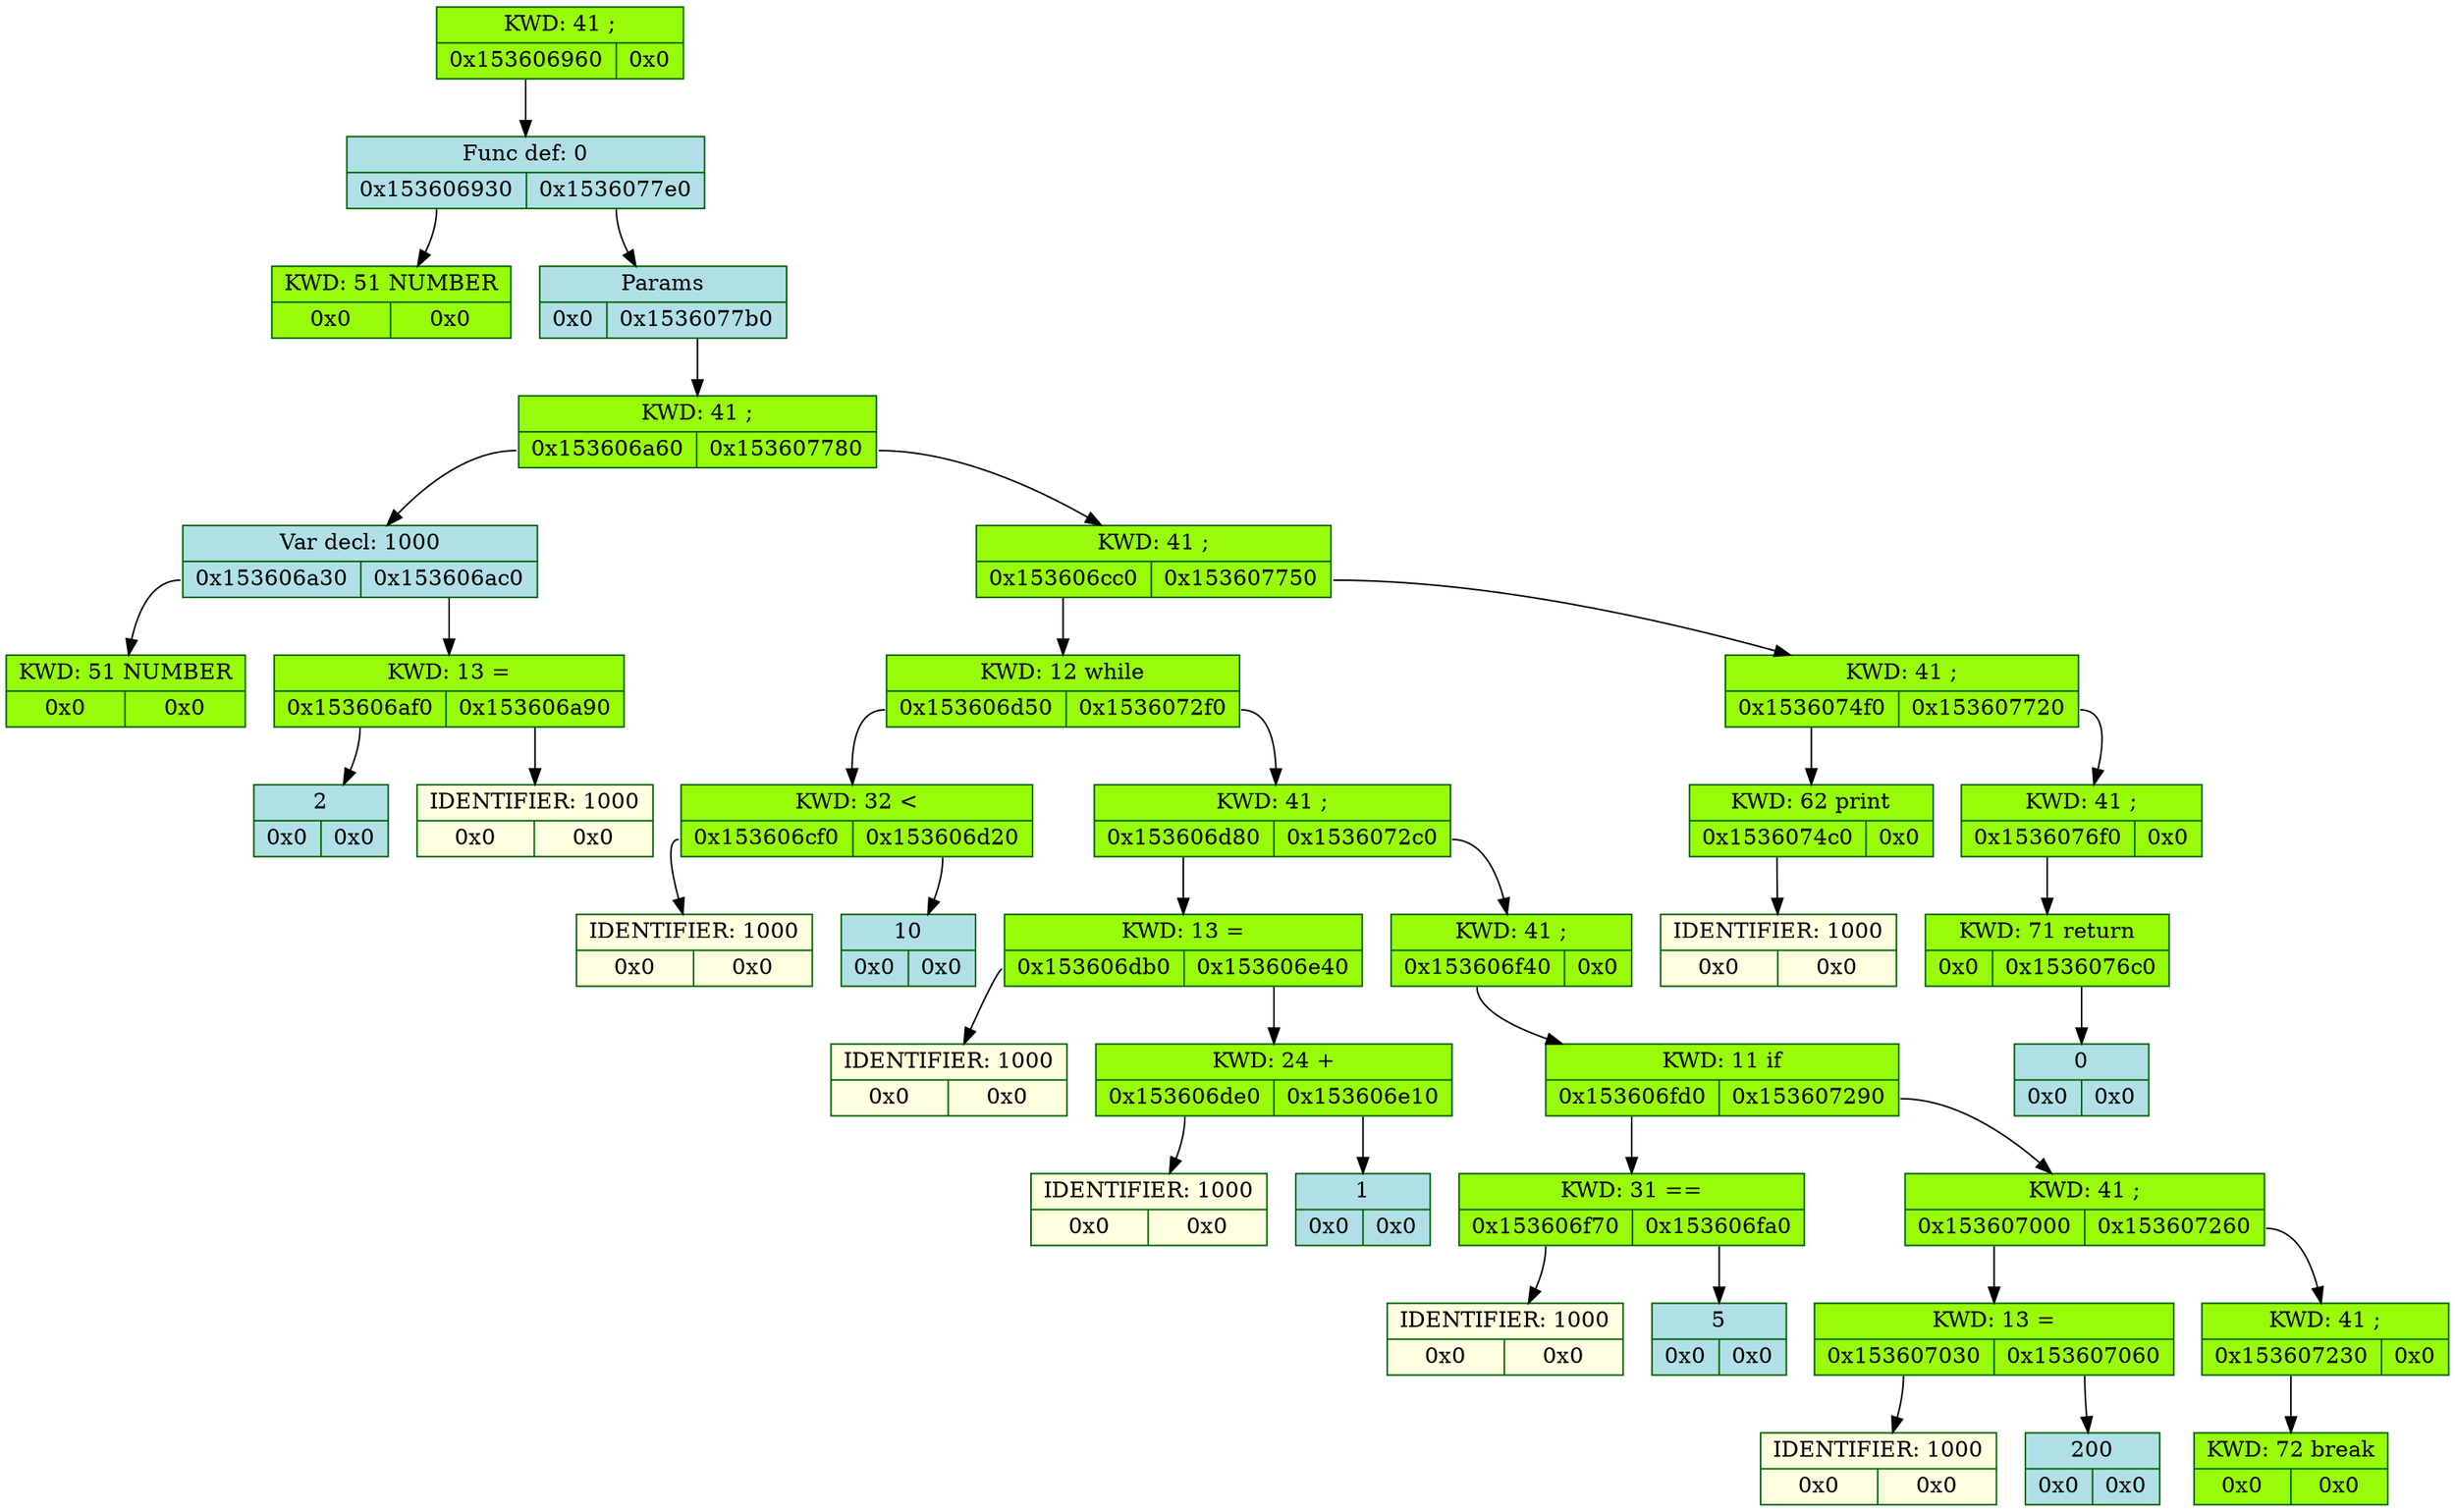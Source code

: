 digraph D{
	rankdir = TB

	node_5693794704 [color = "darkgreen", style = "filled", shape = "record", fillcolor = "#98FB9" label = "{KWD: 41 ;  | {<fl5693794704> 0x153606960 | <fr5693794704> 0x0}}"]
	node_5693794704: <fl5693794704> -> node_5693794656 [color = "black", arrowhead = "normal", label = ""]
	node_5693794656 [color = "darkgreen", style = "filled", shape = "record", fillcolor = "#B0E0E6" label = "{Func def: 0  | {<fl5693794656> 0x153606930 | <fr5693794656> 0x1536077e0}}"]
	node_5693794656: <fl5693794656> -> node_5693794608 [color = "black", arrowhead = "normal", label = ""]
	node_5693794608 [color = "darkgreen", style = "filled", shape = "record", fillcolor = "#98FB9" label = "{KWD: 51 NUMBER  | {<fl5693794608> 0x0 | <fr5693794608> 0x0}}"]
	node_5693794656: <fr5693794656> -> node_5693798368 [color = "black", arrowhead = "normal", label = ""]
	node_5693798368 [color = "darkgreen", style = "filled", shape = "record", fillcolor = "#B0E0E6" label = "{Params  | {<fl5693798368> 0x0 | <fr5693798368> 0x1536077b0}}"]
	node_5693798368: <fr5693798368> -> node_5693798320 [color = "black", arrowhead = "normal", label = ""]
	node_5693798320 [color = "darkgreen", style = "filled", shape = "record", fillcolor = "#98FB9" label = "{KWD: 41 ;  | {<fl5693798320> 0x153606a60 | <fr5693798320> 0x153607780}}"]
	node_5693798320: <fl5693798320> -> node_5693794912 [color = "black", arrowhead = "normal", label = ""]
	node_5693794912 [color = "darkgreen", style = "filled", shape = "record", fillcolor = "#B0E0E6" label = "{Var decl: 1000 | {<fl5693794912> 0x153606a30 | <fr5693794912> 0x153606ac0}}"]
	node_5693794912: <fl5693794912> -> node_5693794864 [color = "black", arrowhead = "normal", label = ""]
	node_5693794864 [color = "darkgreen", style = "filled", shape = "record", fillcolor = "#98FB9" label = "{KWD: 51 NUMBER  | {<fl5693794864> 0x0 | <fr5693794864> 0x0}}"]
	node_5693794912: <fr5693794912> -> node_5693795008 [color = "black", arrowhead = "normal", label = ""]
	node_5693795008 [color = "darkgreen", style = "filled", shape = "record", fillcolor = "#98FB9" label = "{KWD: 13 =  | {<fl5693795008> 0x153606af0 | <fr5693795008> 0x153606a90}}"]
	node_5693795008: <fl5693795008> -> node_5693795056 [color = "black", arrowhead = "normal", label = ""]
	node_5693795056 [color = "darkgreen", style = "filled", shape = "record", fillcolor = "#B0E0E6" label = "{2  | {<fl5693795056> 0x0 | <fr5693795056> 0x0}}"]
	node_5693795008: <fr5693795008> -> node_5693794960 [color = "black", arrowhead = "normal", label = ""]
	node_5693794960 [color = "darkgreen", style = "filled", shape = "record", fillcolor = "#FFFFE0" label = "{IDENTIFIER: 1000 | {<fl5693794960> 0x0 | <fr5693794960> 0x0}}"]
	node_5693798320: <fr5693798320> -> node_5693798272 [color = "black", arrowhead = "normal", label = ""]
	node_5693798272 [color = "darkgreen", style = "filled", shape = "record", fillcolor = "#98FB9" label = "{KWD: 41 ;  | {<fl5693798272> 0x153606cc0 | <fr5693798272> 0x153607750}}"]
	node_5693798272: <fl5693798272> -> node_5693795520 [color = "black", arrowhead = "normal", label = ""]
	node_5693795520 [color = "darkgreen", style = "filled", shape = "record", fillcolor = "#98FB9" label = "{KWD: 12 while  | {<fl5693795520> 0x153606d50 | <fr5693795520> 0x1536072f0}}"]
	node_5693795520: <fl5693795520> -> node_5693795664 [color = "black", arrowhead = "normal", label = ""]
	node_5693795664 [color = "darkgreen", style = "filled", shape = "record", fillcolor = "#98FB9" label = "{KWD: 32 \<  | {<fl5693795664> 0x153606cf0 | <fr5693795664> 0x153606d20}}"]
	node_5693795664: <fl5693795664> -> node_5693795568 [color = "black", arrowhead = "normal", label = ""]
	node_5693795568 [color = "darkgreen", style = "filled", shape = "record", fillcolor = "#FFFFE0" label = "{IDENTIFIER: 1000 | {<fl5693795568> 0x0 | <fr5693795568> 0x0}}"]
	node_5693795664: <fr5693795664> -> node_5693795616 [color = "black", arrowhead = "normal", label = ""]
	node_5693795616 [color = "darkgreen", style = "filled", shape = "record", fillcolor = "#B0E0E6" label = "{10  | {<fl5693795616> 0x0 | <fr5693795616> 0x0}}"]
	node_5693795520: <fr5693795520> -> node_5693797104 [color = "black", arrowhead = "normal", label = ""]
	node_5693797104 [color = "darkgreen", style = "filled", shape = "record", fillcolor = "#98FB9" label = "{KWD: 41 ;  | {<fl5693797104> 0x153606d80 | <fr5693797104> 0x1536072c0}}"]
	node_5693797104: <fl5693797104> -> node_5693795712 [color = "black", arrowhead = "normal", label = ""]
	node_5693795712 [color = "darkgreen", style = "filled", shape = "record", fillcolor = "#98FB9" label = "{KWD: 13 =  | {<fl5693795712> 0x153606db0 | <fr5693795712> 0x153606e40}}"]
	node_5693795712: <fl5693795712> -> node_5693795760 [color = "black", arrowhead = "normal", label = ""]
	node_5693795760 [color = "darkgreen", style = "filled", shape = "record", fillcolor = "#FFFFE0" label = "{IDENTIFIER: 1000 | {<fl5693795760> 0x0 | <fr5693795760> 0x0}}"]
	node_5693795712: <fr5693795712> -> node_5693795904 [color = "black", arrowhead = "normal", label = ""]
	node_5693795904 [color = "darkgreen", style = "filled", shape = "record", fillcolor = "#98FB9" label = "{KWD: 24 +  | {<fl5693795904> 0x153606de0 | <fr5693795904> 0x153606e10}}"]
	node_5693795904: <fl5693795904> -> node_5693795808 [color = "black", arrowhead = "normal", label = ""]
	node_5693795808 [color = "darkgreen", style = "filled", shape = "record", fillcolor = "#FFFFE0" label = "{IDENTIFIER: 1000 | {<fl5693795808> 0x0 | <fr5693795808> 0x0}}"]
	node_5693795904: <fr5693795904> -> node_5693795856 [color = "black", arrowhead = "normal", label = ""]
	node_5693795856 [color = "darkgreen", style = "filled", shape = "record", fillcolor = "#B0E0E6" label = "{1  | {<fl5693795856> 0x0 | <fr5693795856> 0x0}}"]
	node_5693797104: <fr5693797104> -> node_5693797056 [color = "black", arrowhead = "normal", label = ""]
	node_5693797056 [color = "darkgreen", style = "filled", shape = "record", fillcolor = "#98FB9" label = "{KWD: 41 ;  | {<fl5693797056> 0x153606f40 | <fr5693797056> 0x0}}"]
	node_5693797056: <fl5693797056> -> node_5693796160 [color = "black", arrowhead = "normal", label = ""]
	node_5693796160 [color = "darkgreen", style = "filled", shape = "record", fillcolor = "#98FB9" label = "{KWD: 11 if  | {<fl5693796160> 0x153606fd0 | <fr5693796160> 0x153607290}}"]
	node_5693796160: <fl5693796160> -> node_5693796304 [color = "black", arrowhead = "normal", label = ""]
	node_5693796304 [color = "darkgreen", style = "filled", shape = "record", fillcolor = "#98FB9" label = "{KWD: 31 ==  | {<fl5693796304> 0x153606f70 | <fr5693796304> 0x153606fa0}}"]
	node_5693796304: <fl5693796304> -> node_5693796208 [color = "black", arrowhead = "normal", label = ""]
	node_5693796208 [color = "darkgreen", style = "filled", shape = "record", fillcolor = "#FFFFE0" label = "{IDENTIFIER: 1000 | {<fl5693796208> 0x0 | <fr5693796208> 0x0}}"]
	node_5693796304: <fr5693796304> -> node_5693796256 [color = "black", arrowhead = "normal", label = ""]
	node_5693796256 [color = "darkgreen", style = "filled", shape = "record", fillcolor = "#B0E0E6" label = "{5  | {<fl5693796256> 0x0 | <fr5693796256> 0x0}}"]
	node_5693796160: <fr5693796160> -> node_5693797008 [color = "black", arrowhead = "normal", label = ""]
	node_5693797008 [color = "darkgreen", style = "filled", shape = "record", fillcolor = "#98FB9" label = "{KWD: 41 ;  | {<fl5693797008> 0x153607000 | <fr5693797008> 0x153607260}}"]
	node_5693797008: <fl5693797008> -> node_5693796352 [color = "black", arrowhead = "normal", label = ""]
	node_5693796352 [color = "darkgreen", style = "filled", shape = "record", fillcolor = "#98FB9" label = "{KWD: 13 =  | {<fl5693796352> 0x153607030 | <fr5693796352> 0x153607060}}"]
	node_5693796352: <fl5693796352> -> node_5693796400 [color = "black", arrowhead = "normal", label = ""]
	node_5693796400 [color = "darkgreen", style = "filled", shape = "record", fillcolor = "#FFFFE0" label = "{IDENTIFIER: 1000 | {<fl5693796400> 0x0 | <fr5693796400> 0x0}}"]
	node_5693796352: <fr5693796352> -> node_5693796448 [color = "black", arrowhead = "normal", label = ""]
	node_5693796448 [color = "darkgreen", style = "filled", shape = "record", fillcolor = "#B0E0E6" label = "{200  | {<fl5693796448> 0x0 | <fr5693796448> 0x0}}"]
	node_5693797008: <fr5693797008> -> node_5693796960 [color = "black", arrowhead = "normal", label = ""]
	node_5693796960 [color = "darkgreen", style = "filled", shape = "record", fillcolor = "#98FB9" label = "{KWD: 41 ;  | {<fl5693796960> 0x153607230 | <fr5693796960> 0x0}}"]
	node_5693796960: <fl5693796960> -> node_5693796912 [color = "black", arrowhead = "normal", label = ""]
	node_5693796912 [color = "darkgreen", style = "filled", shape = "record", fillcolor = "#98FB9" label = "{KWD: 72 break  | {<fl5693796912> 0x0 | <fr5693796912> 0x0}}"]
	node_5693798272: <fr5693798272> -> node_5693798224 [color = "black", arrowhead = "normal", label = ""]
	node_5693798224 [color = "darkgreen", style = "filled", shape = "record", fillcolor = "#98FB9" label = "{KWD: 41 ;  | {<fl5693798224> 0x1536074f0 | <fr5693798224> 0x153607720}}"]
	node_5693798224: <fl5693798224> -> node_5693797616 [color = "black", arrowhead = "normal", label = ""]
	node_5693797616 [color = "darkgreen", style = "filled", shape = "record", fillcolor = "#98FB9" label = "{KWD: 62 print  | {<fl5693797616> 0x1536074c0 | <fr5693797616> 0x0}}"]
	node_5693797616: <fl5693797616> -> node_5693797568 [color = "black", arrowhead = "normal", label = ""]
	node_5693797568 [color = "darkgreen", style = "filled", shape = "record", fillcolor = "#FFFFE0" label = "{IDENTIFIER: 1000 | {<fl5693797568> 0x0 | <fr5693797568> 0x0}}"]
	node_5693798224: <fr5693798224> -> node_5693798176 [color = "black", arrowhead = "normal", label = ""]
	node_5693798176 [color = "darkgreen", style = "filled", shape = "record", fillcolor = "#98FB9" label = "{KWD: 41 ;  | {<fl5693798176> 0x1536076f0 | <fr5693798176> 0x0}}"]
	node_5693798176: <fl5693798176> -> node_5693798128 [color = "black", arrowhead = "normal", label = ""]
	node_5693798128 [color = "darkgreen", style = "filled", shape = "record", fillcolor = "#98FB9" label = "{KWD: 71 return  | {<fl5693798128> 0x0 | <fr5693798128> 0x1536076c0}}"]
	node_5693798128: <fr5693798128> -> node_5693798080 [color = "black", arrowhead = "normal", label = ""]
	node_5693798080 [color = "darkgreen", style = "filled", shape = "record", fillcolor = "#B0E0E6" label = "{0  | {<fl5693798080> 0x0 | <fr5693798080> 0x0}}"]
}
